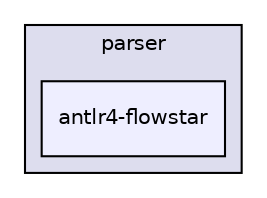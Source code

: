 digraph "/home/travis/build/hypro/hypro/src/hypro/parser/antlr4-flowstar" {
  compound=true
  node [ fontsize="10", fontname="Helvetica"];
  edge [ labelfontsize="10", labelfontname="Helvetica"];
  subgraph clusterdir_2c8758a5fdbf28946c502b471e14bb83 {
    graph [ bgcolor="#ddddee", pencolor="black", label="parser" fontname="Helvetica", fontsize="10", URL="dir_2c8758a5fdbf28946c502b471e14bb83.html"]
  dir_d21d851d43d9af6e0004f77727cc1ce2 [shape=box, label="antlr4-flowstar", style="filled", fillcolor="#eeeeff", pencolor="black", URL="dir_d21d851d43d9af6e0004f77727cc1ce2.html"];
  }
}
